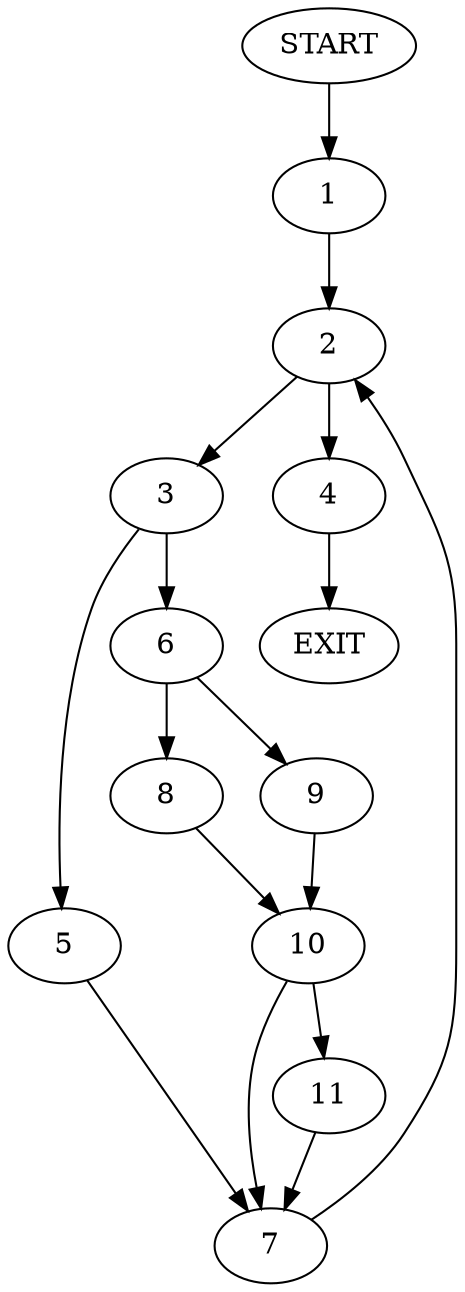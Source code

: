 digraph {
0 [label="START"]
12 [label="EXIT"]
0 -> 1
1 -> 2
2 -> 3
2 -> 4
3 -> 5
3 -> 6
4 -> 12
5 -> 7
6 -> 8
6 -> 9
9 -> 10
8 -> 10
10 -> 7
10 -> 11
7 -> 2
11 -> 7
}
